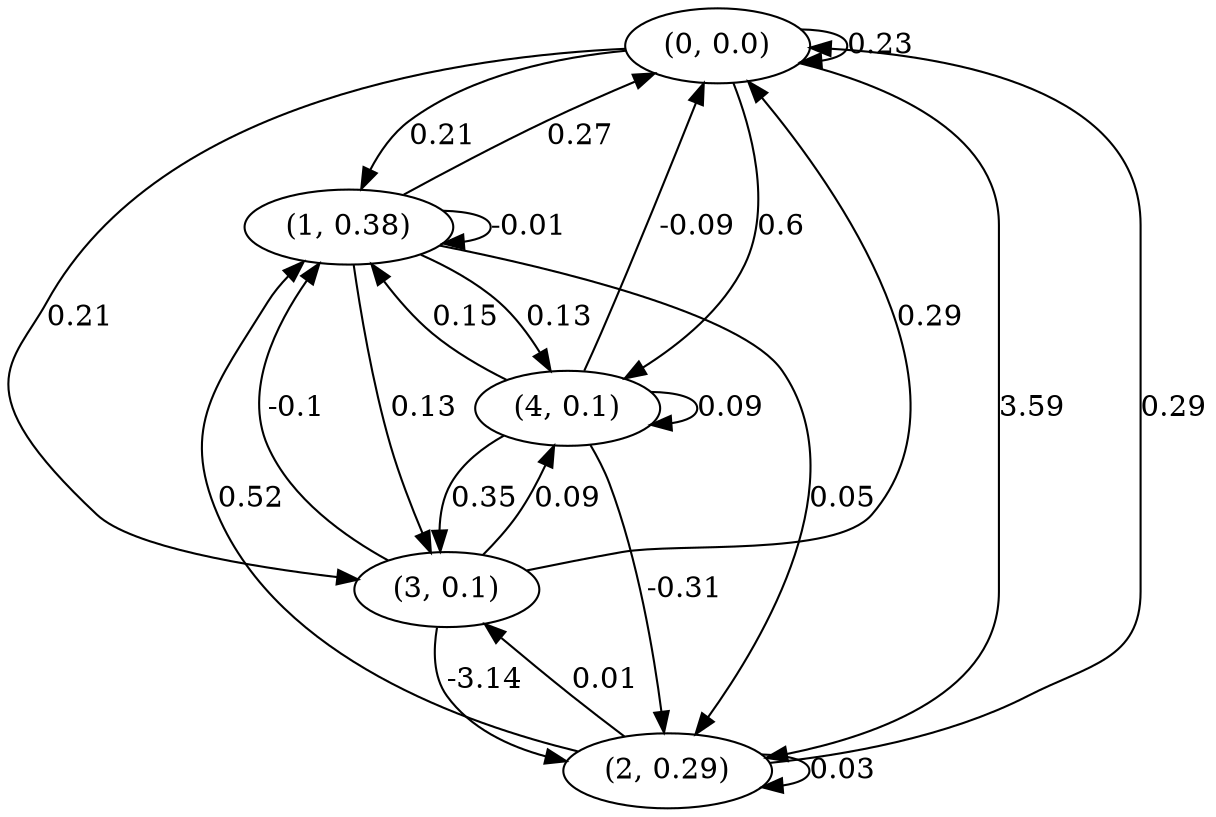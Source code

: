 digraph {
    0 [ label = "(0, 0.0)" ]
    1 [ label = "(1, 0.38)" ]
    2 [ label = "(2, 0.29)" ]
    3 [ label = "(3, 0.1)" ]
    4 [ label = "(4, 0.1)" ]
    0 -> 0 [ label = "0.23" ]
    1 -> 1 [ label = "-0.01" ]
    2 -> 2 [ label = "0.03" ]
    4 -> 4 [ label = "0.09" ]
    1 -> 0 [ label = "0.27" ]
    2 -> 0 [ label = "0.29" ]
    3 -> 0 [ label = "0.29" ]
    4 -> 0 [ label = "-0.09" ]
    0 -> 1 [ label = "0.21" ]
    2 -> 1 [ label = "0.52" ]
    3 -> 1 [ label = "-0.1" ]
    4 -> 1 [ label = "0.15" ]
    0 -> 2 [ label = "3.59" ]
    1 -> 2 [ label = "0.05" ]
    3 -> 2 [ label = "-3.14" ]
    4 -> 2 [ label = "-0.31" ]
    0 -> 3 [ label = "0.21" ]
    1 -> 3 [ label = "0.13" ]
    2 -> 3 [ label = "0.01" ]
    4 -> 3 [ label = "0.35" ]
    0 -> 4 [ label = "0.6" ]
    1 -> 4 [ label = "0.13" ]
    3 -> 4 [ label = "0.09" ]
}


